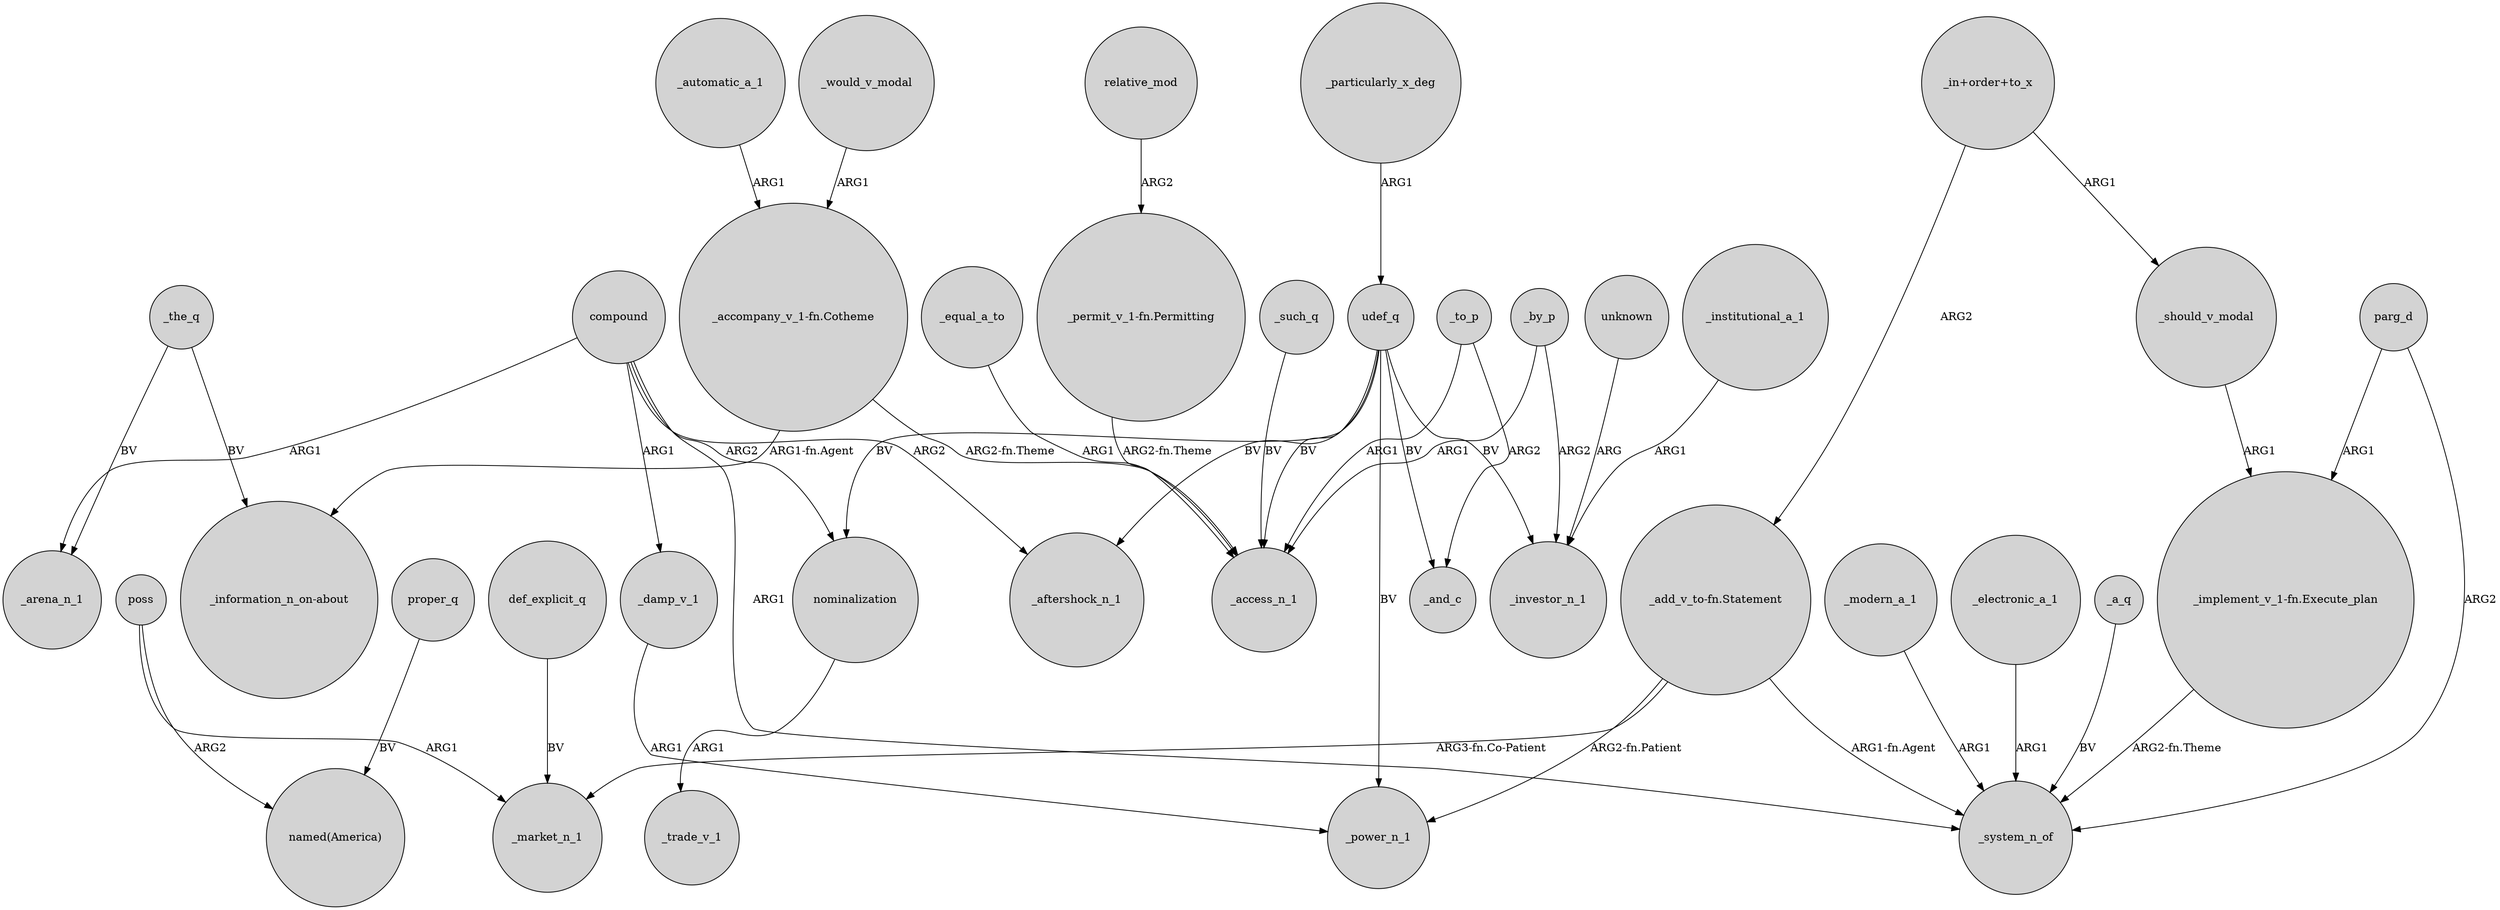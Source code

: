 digraph {
	node [shape=circle style=filled]
	_damp_v_1 -> _power_n_1 [label=ARG1]
	relative_mod -> "_permit_v_1-fn.Permitting" [label=ARG2]
	compound -> _aftershock_n_1 [label=ARG2]
	compound -> _damp_v_1 [label=ARG1]
	compound -> _arena_n_1 [label=ARG1]
	_equal_a_to -> _access_n_1 [label=ARG1]
	udef_q -> _investor_n_1 [label=BV]
	compound -> _system_n_of [label=ARG1]
	"_in+order+to_x" -> _should_v_modal [label=ARG1]
	"_in+order+to_x" -> "_add_v_to-fn.Statement" [label=ARG2]
	_the_q -> "_information_n_on-about" [label=BV]
	_should_v_modal -> "_implement_v_1-fn.Execute_plan" [label=ARG1]
	compound -> nominalization [label=ARG2]
	parg_d -> "_implement_v_1-fn.Execute_plan" [label=ARG1]
	def_explicit_q -> _market_n_1 [label=BV]
	nominalization -> _trade_v_1 [label=ARG1]
	udef_q -> _aftershock_n_1 [label=BV]
	_to_p -> _and_c [label=ARG2]
	_such_q -> _access_n_1 [label=BV]
	poss -> _market_n_1 [label=ARG1]
	parg_d -> _system_n_of [label=ARG2]
	udef_q -> _access_n_1 [label=BV]
	"_accompany_v_1-fn.Cotheme" -> "_information_n_on-about" [label="ARG1-fn.Agent"]
	"_add_v_to-fn.Statement" -> _system_n_of [label="ARG1-fn.Agent"]
	poss -> "named(America)" [label=ARG2]
	_to_p -> _access_n_1 [label=ARG1]
	"_add_v_to-fn.Statement" -> _market_n_1 [label="ARG3-fn.Co-Patient"]
	_modern_a_1 -> _system_n_of [label=ARG1]
	unknown -> _investor_n_1 [label=ARG]
	_particularly_x_deg -> udef_q [label=ARG1]
	_electronic_a_1 -> _system_n_of [label=ARG1]
	_institutional_a_1 -> _investor_n_1 [label=ARG1]
	_the_q -> _arena_n_1 [label=BV]
	udef_q -> nominalization [label=BV]
	_a_q -> _system_n_of [label=BV]
	_by_p -> _access_n_1 [label=ARG1]
	_would_v_modal -> "_accompany_v_1-fn.Cotheme" [label=ARG1]
	_automatic_a_1 -> "_accompany_v_1-fn.Cotheme" [label=ARG1]
	"_accompany_v_1-fn.Cotheme" -> _access_n_1 [label="ARG2-fn.Theme"]
	"_permit_v_1-fn.Permitting" -> _access_n_1 [label="ARG2-fn.Theme"]
	"_implement_v_1-fn.Execute_plan" -> _system_n_of [label="ARG2-fn.Theme"]
	udef_q -> _and_c [label=BV]
	udef_q -> _power_n_1 [label=BV]
	_by_p -> _investor_n_1 [label=ARG2]
	proper_q -> "named(America)" [label=BV]
	"_add_v_to-fn.Statement" -> _power_n_1 [label="ARG2-fn.Patient"]
}
